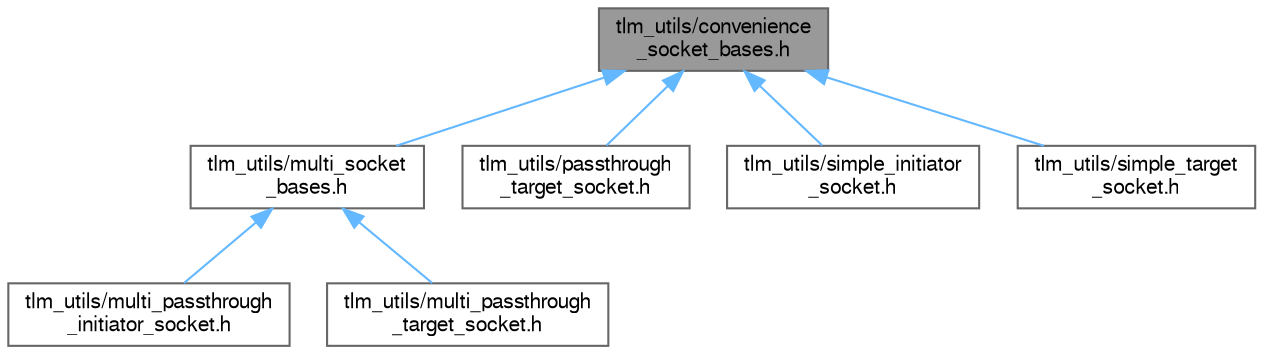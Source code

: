 digraph "tlm_utils/convenience_socket_bases.h"
{
 // LATEX_PDF_SIZE
  bgcolor="transparent";
  edge [fontname=FreeSans,fontsize=10,labelfontname=FreeSans,labelfontsize=10];
  node [fontname=FreeSans,fontsize=10,shape=box,height=0.2,width=0.4];
  Node1 [id="Node000001",label="tlm_utils/convenience\l_socket_bases.h",height=0.2,width=0.4,color="gray40", fillcolor="grey60", style="filled", fontcolor="black",tooltip=" "];
  Node1 -> Node2 [id="edge1_Node000001_Node000002",dir="back",color="steelblue1",style="solid",tooltip=" "];
  Node2 [id="Node000002",label="tlm_utils/multi_socket\l_bases.h",height=0.2,width=0.4,color="grey40", fillcolor="white", style="filled",URL="$a00152.html",tooltip=" "];
  Node2 -> Node3 [id="edge2_Node000002_Node000003",dir="back",color="steelblue1",style="solid",tooltip=" "];
  Node3 [id="Node000003",label="tlm_utils/multi_passthrough\l_initiator_socket.h",height=0.2,width=0.4,color="grey40", fillcolor="white", style="filled",URL="$a00146.html",tooltip=" "];
  Node2 -> Node4 [id="edge3_Node000002_Node000004",dir="back",color="steelblue1",style="solid",tooltip=" "];
  Node4 [id="Node000004",label="tlm_utils/multi_passthrough\l_target_socket.h",height=0.2,width=0.4,color="grey40", fillcolor="white", style="filled",URL="$a00149.html",tooltip=" "];
  Node1 -> Node5 [id="edge4_Node000001_Node000005",dir="back",color="steelblue1",style="solid",tooltip=" "];
  Node5 [id="Node000005",label="tlm_utils/passthrough\l_target_socket.h",height=0.2,width=0.4,color="grey40", fillcolor="white", style="filled",URL="$a00137.html",tooltip=" "];
  Node1 -> Node6 [id="edge5_Node000001_Node000006",dir="back",color="steelblue1",style="solid",tooltip=" "];
  Node6 [id="Node000006",label="tlm_utils/simple_initiator\l_socket.h",height=0.2,width=0.4,color="grey40", fillcolor="white", style="filled",URL="$a00155.html",tooltip=" "];
  Node1 -> Node7 [id="edge6_Node000001_Node000007",dir="back",color="steelblue1",style="solid",tooltip=" "];
  Node7 [id="Node000007",label="tlm_utils/simple_target\l_socket.h",height=0.2,width=0.4,color="grey40", fillcolor="white", style="filled",URL="$a00143.html",tooltip=" "];
}
